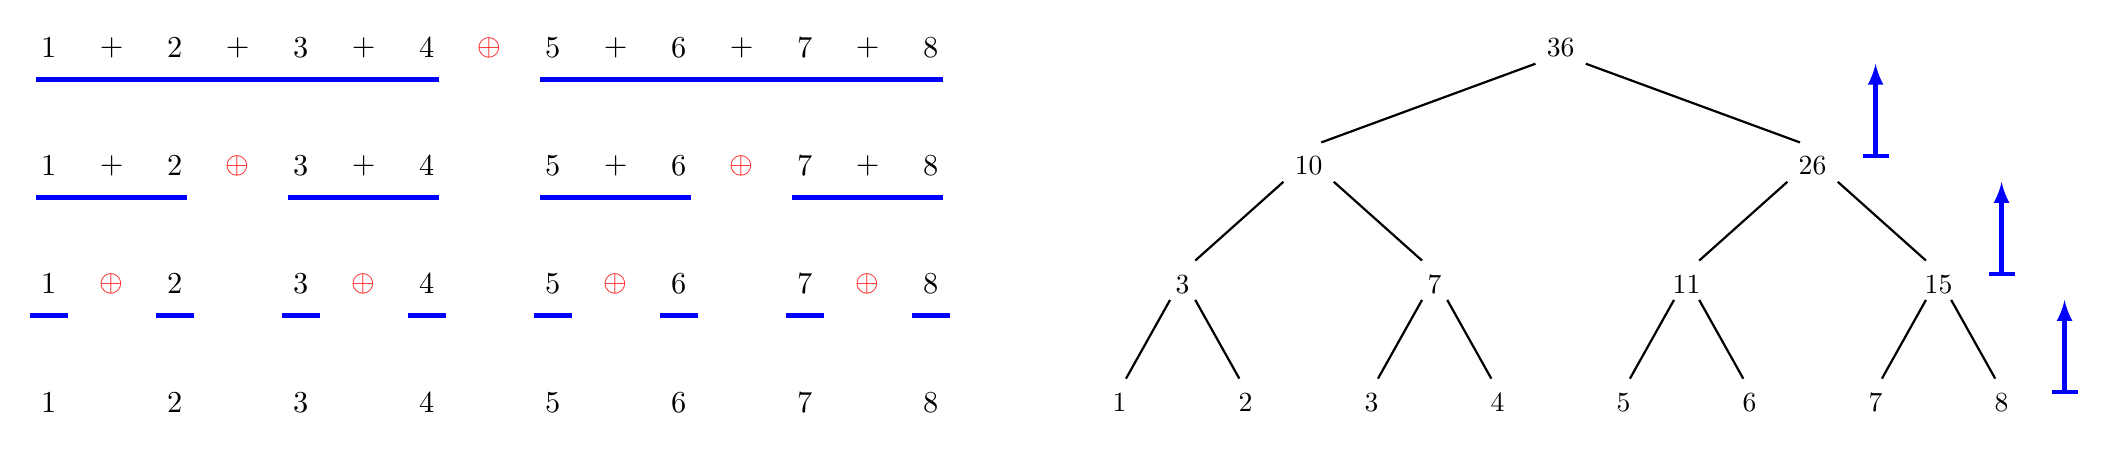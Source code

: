 \begin{tikzpicture}[xscale=0.8]


\node[scale=1.1] at (0,0) {$1$};
\node[scale=1.1] at (1,0) {$+$};
\node[scale=1.1] at (2,0) {$2$};
\node[scale=1.1] at (3,0) {$+$};
\node[scale=1.1] at (4,0) {$3$};
\node[scale=1.1] at (5,0) {$+$};
\node[scale=1.1] at (6,0) {$4$};
\node[scale=1.1,red] at (7,0) {$\oplus$};
\node[scale=1.1] at (8,0) {$5$};
\node[scale=1.1] at (9,0) {$+$};
\node[scale=1.1] at (10,0) {$6$};
\node[scale=1.1] at (11,0) {$+$};
\node[scale=1.1] at (12,0) {$7$};
\node[scale=1.1] at (13,0) {$+$};
\node[scale=1.1] at (14,0) {$8$};




\foreach \x in {0,8}{
\draw[-,ultra thick,blue] (\x-0.2,-0.4) -- ++(6.4,0);
%\draw[->,>=latex,ultra thick,gray] (\x+1,-0.4) to[bend right] ++(0.5,-0.5);
}

\begin{scope}[yshift=-1.5cm]

\node[scale=1.1] at (0,0) {$1$};
\node[scale=1.1] at (1,0) {$+$};
\node[scale=1.1] at (2,0) {$2$};
\node[scale=1.1,red] at (3,0) {$\oplus$};
\node[scale=1.1] at (4,0) {$3$};
\node[scale=1.1] at (5,0) {$+$};
\node[scale=1.1] at (6,0) {$4$};
\node[scale=1.1] at (7,0) {};
\node[scale=1.1] at (8,0) {$5$};
\node[scale=1.1] at (9,0) {$+$};
\node[scale=1.1] at (10,0) {$6$};
\node[scale=1.1,red] at (11,0) {$\oplus$};
\node[scale=1.1] at (12,0) {$7$};
\node[scale=1.1] at (13,0) {$+$};
\node[scale=1.1] at (14,0) {$8$};

\foreach \x in {0,4,8,12}{
\draw[-,ultra thick,blue] (\x-0.2,-0.4) -- ++(2.4,0);
%\draw[->,>=latex,ultra thick,gray] (\x+1,-0.4) to[bend right] ++(0.5,-0.5);
}
\end{scope}

\begin{scope}[yshift=-3cm]

\node[scale=1.1] at (0,0) {$1$};
\node[scale=1.1,red] at (1,0) {$\oplus$};
\node[scale=1.1] at (2,0) {$2$};
\node[scale=1.1,red] at (3,0) {};
\node[scale=1.1] at (4,0) {$3$};
\node[scale=1.1,red] at (5,0) {$\oplus$};
\node[scale=1.1] at (6,0) {$4$};
\node[scale=1.1] at (7,0) {};
\node[scale=1.1] at (8,0) {$5$};
\node[scale=1.1,red] at (9,0) {$\oplus$};
\node[scale=1.1] at (10,0) {$6$};
\node[scale=1.1,red] at (11,0) {};
\node[scale=1.1] at (12,0) {$7$};
\node[scale=1.1,red] at (13,0) {$\oplus$};
\node[scale=1.1] at (14,0) {$8$};

\foreach \x in {0,2,4,6,8,10,12,14}{
\draw[-,ultra thick,blue] (\x-0.3,-0.4) -- ++(0.6,0);
%\draw[->,>=latex,ultra thick,gray] (\x+1,-0.4) to[bend right] ++(0.5,-0.5);
}
\end{scope}

\begin{scope}[yshift=-4.5cm]

\node[scale=1.1] at (0,0) {$1$};
\node[scale=1.1,red] at (1,0) {};
\node[scale=1.1] at (2,0) {$2$};
\node[scale=1.1,red] at (3,0) {};
\node[scale=1.1] at (4,0) {$3$};
\node[scale=1.1,red] at (5,0) {};
\node[scale=1.1] at (6,0) {$4$};
\node[scale=1.1] at (7,0) {};
\node[scale=1.1] at (8,0) {$5$};
\node[scale=1.1,red] at (9,0) {};
\node[scale=1.1] at (10,0) {$6$};
\node[scale=1.1,red] at (11,0) {};
\node[scale=1.1] at (12,0) {$7$};
\node[scale=1.1,red] at (13,0) {};
\node[scale=1.1] at (14,0) {$8$};

% \foreach \x in {0,4,8,12}{
% \draw[-,ultra thick,blue] (\x-0.2,-0.4) -- ++(2.4,0);
%\draw[->,>=latex,ultra thick,gray] (\x+1,-0.4) to[bend right] ++(0.5,-0.5);
%}
\end{scope}


\begin{scope}[xshift=17cm]

\draw[<-|,>=latex,ultra thick,blue] (12,-0.2) to ++(0,-1.2);
\draw[<-|,>=latex,ultra thick,blue] (14,-1.5-0.2) to ++(0,-1.2);
\draw[<-|,>=latex,ultra thick,blue] (15,-3-0.2) to ++(0,-1.2);
% \draw[|->,>=latex,ultra thick,blue] (-1,-4.5-0.2) to ++(0,-1.2);

\draw[thick] (7-0.4,-0.2) -- ++ (-3.4,-1);
\draw[thick] (7+0.4,-0.2) -- ++ (+3.4,-1);

\draw[thick] (3-0.4,-1.5-0.2) -- ++ (-1.4,-1);
\draw[thick] (3+0.4,-1.5-0.2) -- ++ (+1.4,-1);

\draw[thick] (11-0.4,-1.5-0.2) -- ++ (-1.4,-1);
\draw[thick] (11+0.4,-1.5-0.2) -- ++ (+1.4,-1);

\draw[thick] (1-0.2,-3-0.2) -- ++ (-0.7,-1);
\draw[thick] (1+0.2,-3-0.2) -- ++ (+0.7,-1);

\draw[thick] (5-0.2,-3-0.2) -- ++ (-0.7,-1);
\draw[thick] (5+0.2,-3-0.2) -- ++ (+0.7,-1);

\draw[thick] (9-0.2,-3-0.2) -- ++ (-0.7,-1);
\draw[thick] (9+0.2,-3-0.2) -- ++ (+0.7,-1);

\draw[thick] (13-0.2,-3-0.2) -- ++ (-0.7,-1);
\draw[thick] (13+0.2,-3-0.2) -- ++ (+0.7,-1);

\node[scale=1.0] at (7,0) {$36$};


\begin{scope}[yshift=-1.5cm]
\node[scale=1.0] at (3,0) {$10$};
\node[scale=1.0] at (11,0) {$26$};
\end{scope}

\begin{scope}[yshift=-3cm]
\node[scale=1.0] at (1,0) {$3$};
\node[scale=1.0] at (5,0) {$7$};
\node[scale=1.0] at (9,0) {$11$};
\node[scale=1.0] at (13,0) {$15$};
\end{scope}


\begin{scope}[yshift=-4.5cm]
\node[scale=1.0] at (0,0) {$1$};
\node[scale=1.0] at (2,0) {$2$};
\node[scale=1.0] at (4,0) {$3$};
\node[scale=1.0] at (6,0) {$4$};
\node[scale=1.0] at (8,0) {$5$};
\node[scale=1.0] at (10,0) {$6$};
\node[scale=1.0] at (12,0) {$7$};
\node[scale=1.0] at (14,0) {$8$};
\end{scope}
\end{scope}

\end{tikzpicture}  
